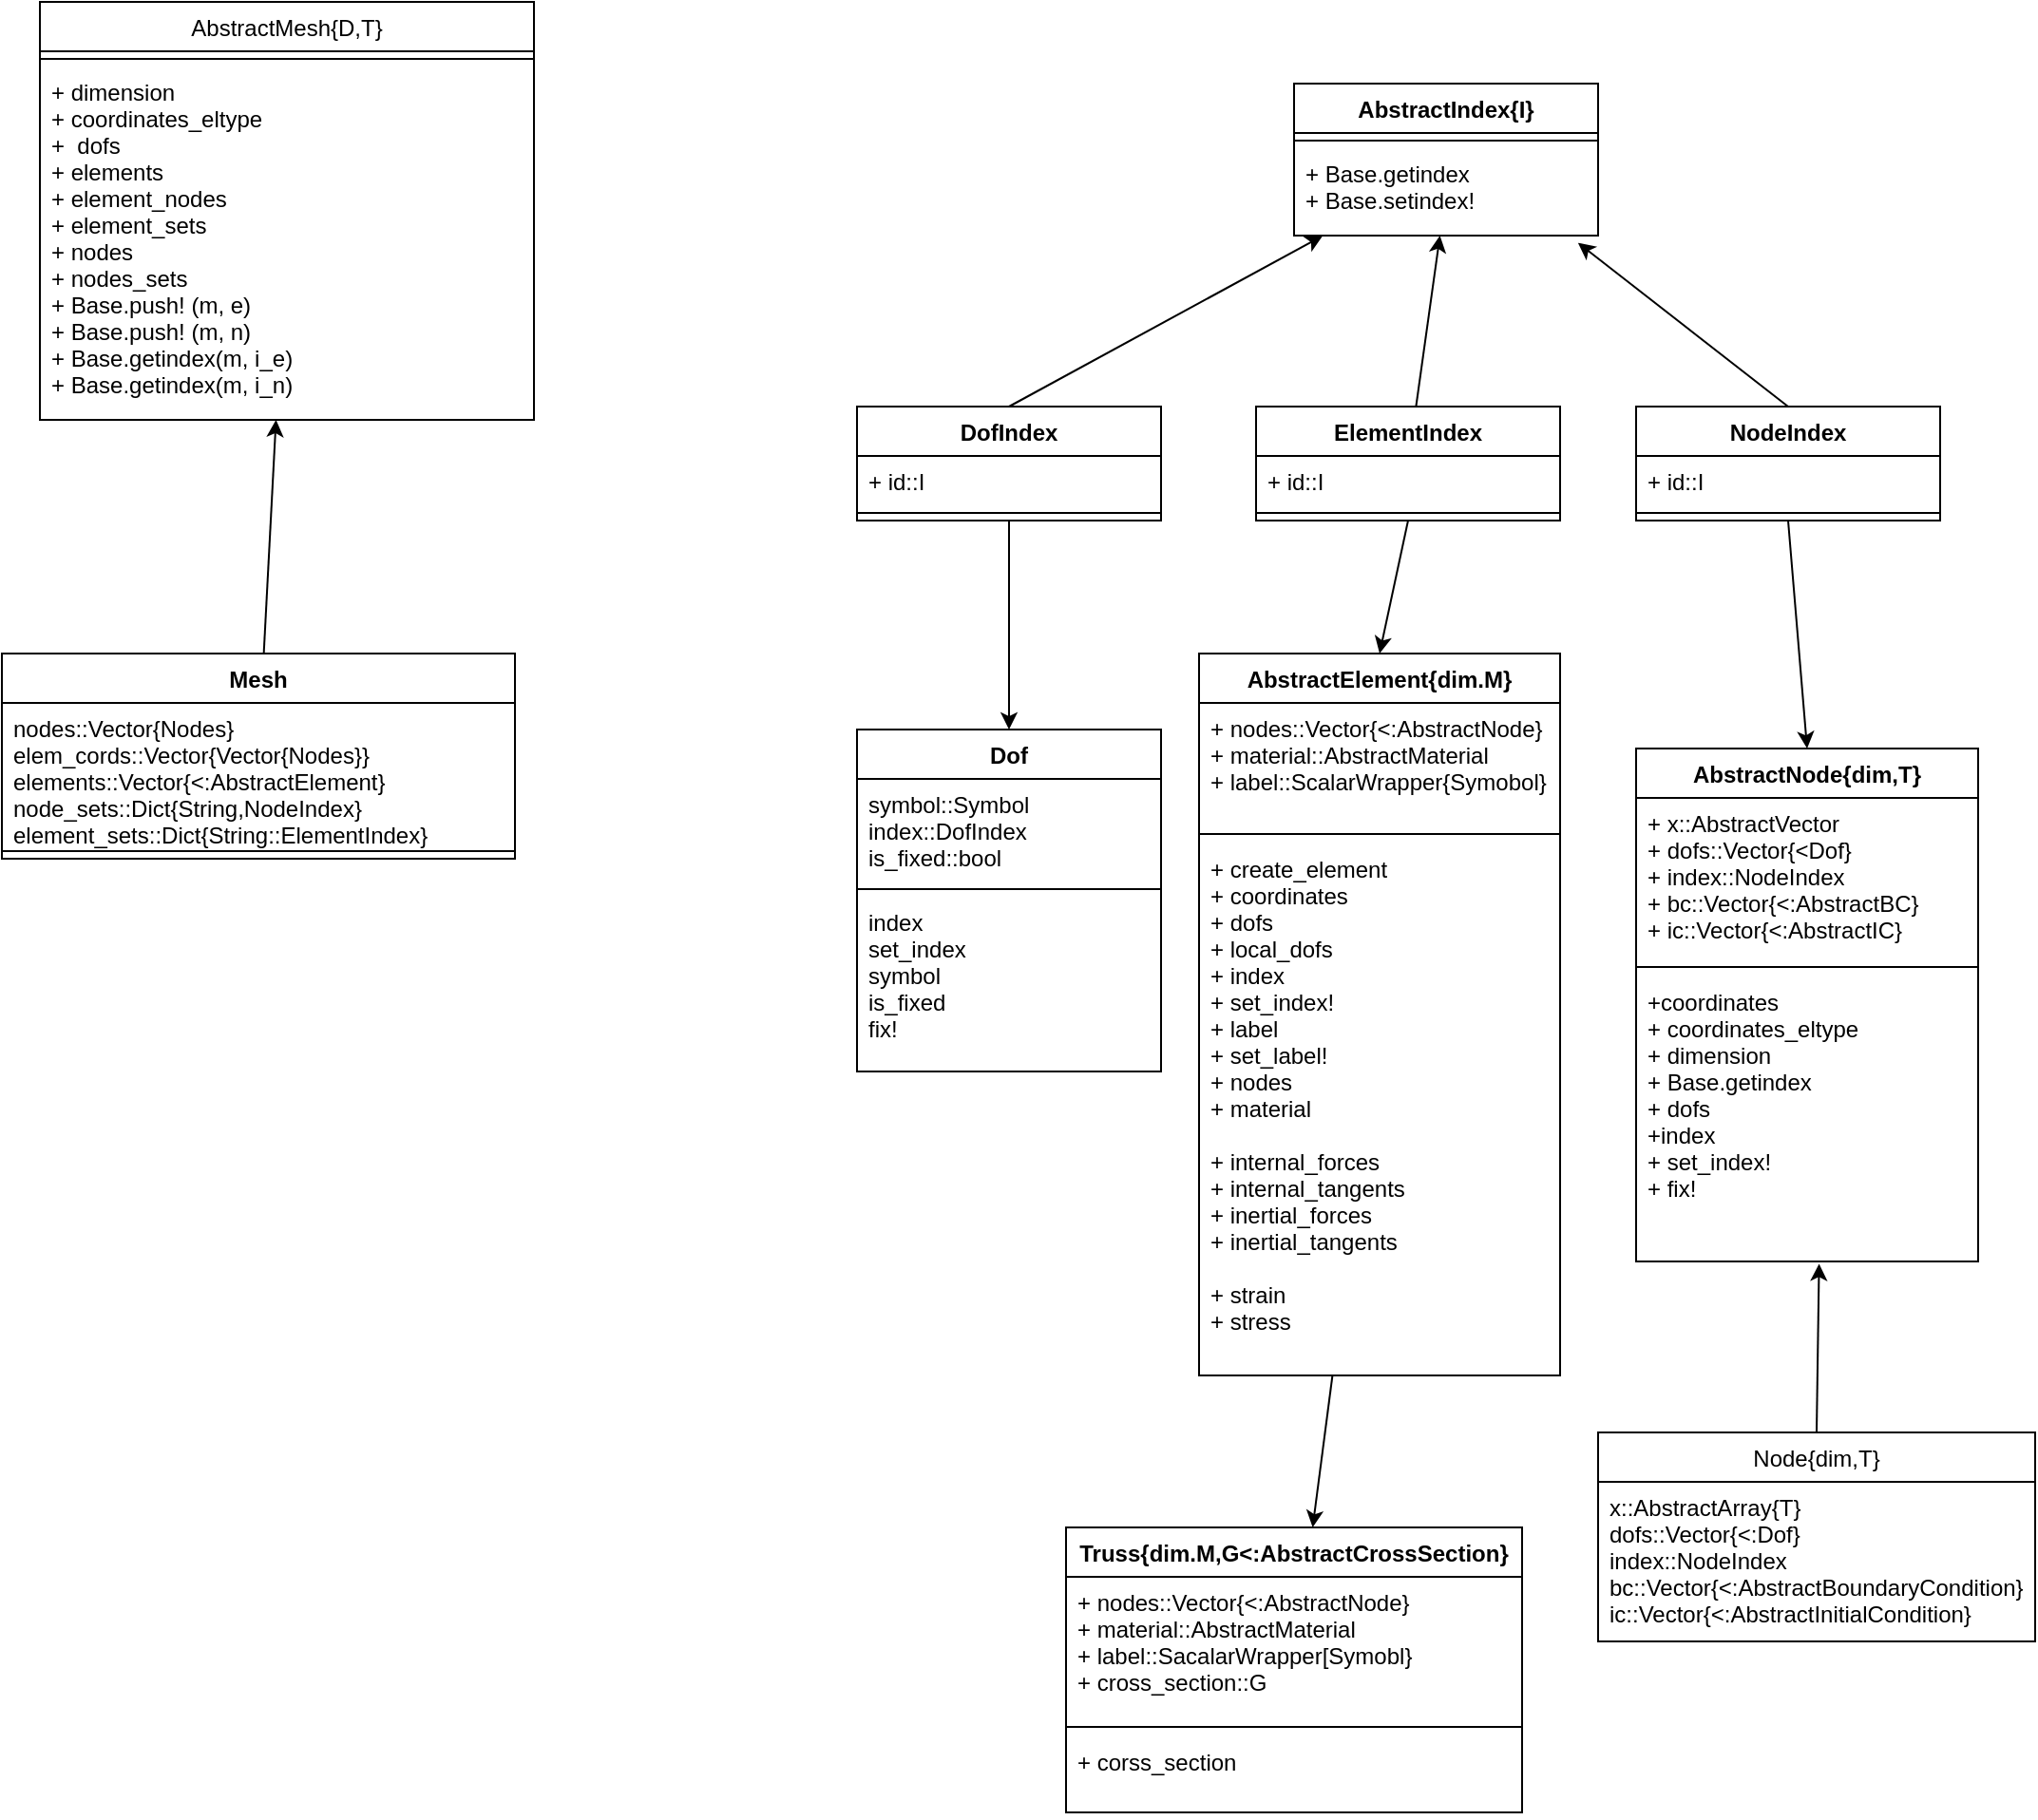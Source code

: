 <mxfile>
    <diagram id="p5oT_w4WisO8LpBpw2j3" name="Page-1">
        <mxGraphModel dx="656" dy="487" grid="1" gridSize="10" guides="1" tooltips="1" connect="1" arrows="1" fold="1" page="1" pageScale="1" pageWidth="850" pageHeight="1100" math="0" shadow="0">
            <root>
                <mxCell id="0"/>
                <mxCell id="1" parent="0"/>
                <mxCell id="16" value="" style="edgeStyle=none;html=1;" parent="1" source="6" target="12" edge="1">
                    <mxGeometry relative="1" as="geometry"/>
                </mxCell>
                <mxCell id="6" value="Mesh" style="swimlane;fontStyle=1;align=center;verticalAlign=top;childLayout=stackLayout;horizontal=1;startSize=26;horizontalStack=0;resizeParent=1;resizeParentMax=0;resizeLast=0;collapsible=1;marginBottom=0;" parent="1" vertex="1">
                    <mxGeometry x="170" y="350" width="270" height="108" as="geometry"/>
                </mxCell>
                <mxCell id="7" value="nodes::Vector{Nodes}&#10;elem_cords::Vector{Vector{Nodes}}&#10;elements::Vector{&lt;:AbstractElement}&#10;node_sets::Dict{String,NodeIndex}&#10;element_sets::Dict{String::ElementIndex}&#10;" style="text;strokeColor=none;fillColor=none;align=left;verticalAlign=top;spacingLeft=4;spacingRight=4;overflow=hidden;rotatable=0;points=[[0,0.5],[1,0.5]];portConstraint=eastwest;" parent="6" vertex="1">
                    <mxGeometry y="26" width="270" height="74" as="geometry"/>
                </mxCell>
                <mxCell id="8" value="" style="line;strokeWidth=1;fillColor=none;align=left;verticalAlign=middle;spacingTop=-1;spacingLeft=3;spacingRight=3;rotatable=0;labelPosition=right;points=[];portConstraint=eastwest;strokeColor=inherit;" parent="6" vertex="1">
                    <mxGeometry y="100" width="270" height="8" as="geometry"/>
                </mxCell>
                <mxCell id="12" value="AbstractMesh{D,T}" style="swimlane;fontStyle=0;align=center;verticalAlign=top;childLayout=stackLayout;horizontal=1;startSize=26;horizontalStack=0;resizeParent=1;resizeParentMax=0;resizeLast=0;collapsible=1;marginBottom=0;" parent="1" vertex="1">
                    <mxGeometry x="190" y="7" width="260" height="220" as="geometry">
                        <mxRectangle x="190" y="7" width="140" height="30" as="alternateBounds"/>
                    </mxGeometry>
                </mxCell>
                <mxCell id="14" value="" style="line;strokeWidth=1;fillColor=none;align=left;verticalAlign=middle;spacingTop=-1;spacingLeft=3;spacingRight=3;rotatable=0;labelPosition=right;points=[];portConstraint=eastwest;strokeColor=inherit;" parent="12" vertex="1">
                    <mxGeometry y="26" width="260" height="8" as="geometry"/>
                </mxCell>
                <mxCell id="15" value="+ dimension&#10;+ coordinates_eltype&#10;+  dofs&#10;+ elements&#10;+ element_nodes&#10;+ element_sets &#10;+ nodes&#10;+ nodes_sets&#10;+ Base.push! (m, e)&#10;+ Base.push! (m, n)&#10;+ Base.getindex(m, i_e)&#10;+ Base.getindex(m, i_n)" style="text;strokeColor=none;fillColor=none;align=left;verticalAlign=top;spacingLeft=4;spacingRight=4;overflow=hidden;rotatable=0;points=[[0,0.5],[1,0.5]];portConstraint=eastwest;" parent="12" vertex="1">
                    <mxGeometry y="34" width="260" height="186" as="geometry"/>
                </mxCell>
                <mxCell id="20" value="AbstractIndex{I}" style="swimlane;fontStyle=1;align=center;verticalAlign=top;childLayout=stackLayout;horizontal=1;startSize=26;horizontalStack=0;resizeParent=1;resizeParentMax=0;resizeLast=0;collapsible=1;marginBottom=0;" parent="1" vertex="1">
                    <mxGeometry x="850" y="50" width="160" height="80" as="geometry"/>
                </mxCell>
                <mxCell id="22" value="" style="line;strokeWidth=1;fillColor=none;align=left;verticalAlign=middle;spacingTop=-1;spacingLeft=3;spacingRight=3;rotatable=0;labelPosition=right;points=[];portConstraint=eastwest;strokeColor=inherit;" parent="20" vertex="1">
                    <mxGeometry y="26" width="160" height="8" as="geometry"/>
                </mxCell>
                <mxCell id="23" value="+ Base.getindex&#10;+ Base.setindex!" style="text;strokeColor=none;fillColor=none;align=left;verticalAlign=top;spacingLeft=4;spacingRight=4;overflow=hidden;rotatable=0;points=[[0,0.5],[1,0.5]];portConstraint=eastwest;" parent="20" vertex="1">
                    <mxGeometry y="34" width="160" height="46" as="geometry"/>
                </mxCell>
                <mxCell id="48" style="edgeStyle=none;html=1;exitX=0.5;exitY=1;exitDx=0;exitDy=0;entryX=0.5;entryY=0;entryDx=0;entryDy=0;" parent="1" source="27" target="43" edge="1">
                    <mxGeometry relative="1" as="geometry"/>
                </mxCell>
                <mxCell id="27" value="DofIndex" style="swimlane;fontStyle=1;align=center;verticalAlign=top;childLayout=stackLayout;horizontal=1;startSize=26;horizontalStack=0;resizeParent=1;resizeParentMax=0;resizeLast=0;collapsible=1;marginBottom=0;" parent="1" vertex="1">
                    <mxGeometry x="620" y="220" width="160" height="60" as="geometry"/>
                </mxCell>
                <mxCell id="28" value="+ id::I" style="text;strokeColor=none;fillColor=none;align=left;verticalAlign=top;spacingLeft=4;spacingRight=4;overflow=hidden;rotatable=0;points=[[0,0.5],[1,0.5]];portConstraint=eastwest;" parent="27" vertex="1">
                    <mxGeometry y="26" width="160" height="26" as="geometry"/>
                </mxCell>
                <mxCell id="29" value="" style="line;strokeWidth=1;fillColor=none;align=left;verticalAlign=middle;spacingTop=-1;spacingLeft=3;spacingRight=3;rotatable=0;labelPosition=right;points=[];portConstraint=eastwest;strokeColor=inherit;" parent="27" vertex="1">
                    <mxGeometry y="52" width="160" height="8" as="geometry"/>
                </mxCell>
                <mxCell id="38" value="" style="edgeStyle=none;html=1;" parent="1" source="31" target="23" edge="1">
                    <mxGeometry relative="1" as="geometry"/>
                </mxCell>
                <mxCell id="67" style="edgeStyle=none;html=1;exitX=0.5;exitY=1;exitDx=0;exitDy=0;entryX=0.5;entryY=0;entryDx=0;entryDy=0;" parent="1" source="31" target="63" edge="1">
                    <mxGeometry relative="1" as="geometry"/>
                </mxCell>
                <mxCell id="31" value="ElementIndex" style="swimlane;fontStyle=1;align=center;verticalAlign=top;childLayout=stackLayout;horizontal=1;startSize=26;horizontalStack=0;resizeParent=1;resizeParentMax=0;resizeLast=0;collapsible=1;marginBottom=0;" parent="1" vertex="1">
                    <mxGeometry x="830" y="220" width="160" height="60" as="geometry"/>
                </mxCell>
                <mxCell id="32" value="+ id::I" style="text;strokeColor=none;fillColor=none;align=left;verticalAlign=top;spacingLeft=4;spacingRight=4;overflow=hidden;rotatable=0;points=[[0,0.5],[1,0.5]];portConstraint=eastwest;" parent="31" vertex="1">
                    <mxGeometry y="26" width="160" height="26" as="geometry"/>
                </mxCell>
                <mxCell id="33" value="" style="line;strokeWidth=1;fillColor=none;align=left;verticalAlign=middle;spacingTop=-1;spacingLeft=3;spacingRight=3;rotatable=0;labelPosition=right;points=[];portConstraint=eastwest;strokeColor=inherit;" parent="31" vertex="1">
                    <mxGeometry y="52" width="160" height="8" as="geometry"/>
                </mxCell>
                <mxCell id="34" value="NodeIndex" style="swimlane;fontStyle=1;align=center;verticalAlign=top;childLayout=stackLayout;horizontal=1;startSize=26;horizontalStack=0;resizeParent=1;resizeParentMax=0;resizeLast=0;collapsible=1;marginBottom=0;" parent="1" vertex="1">
                    <mxGeometry x="1030" y="220" width="160" height="60" as="geometry"/>
                </mxCell>
                <mxCell id="35" value="+ id::I" style="text;strokeColor=none;fillColor=none;align=left;verticalAlign=top;spacingLeft=4;spacingRight=4;overflow=hidden;rotatable=0;points=[[0,0.5],[1,0.5]];portConstraint=eastwest;" parent="34" vertex="1">
                    <mxGeometry y="26" width="160" height="26" as="geometry"/>
                </mxCell>
                <mxCell id="36" value="" style="line;strokeWidth=1;fillColor=none;align=left;verticalAlign=middle;spacingTop=-1;spacingLeft=3;spacingRight=3;rotatable=0;labelPosition=right;points=[];portConstraint=eastwest;strokeColor=inherit;" parent="34" vertex="1">
                    <mxGeometry y="52" width="160" height="8" as="geometry"/>
                </mxCell>
                <mxCell id="41" value="" style="endArrow=classic;html=1;exitX=0.5;exitY=0;exitDx=0;exitDy=0;entryX=0.934;entryY=1.083;entryDx=0;entryDy=0;entryPerimeter=0;" parent="1" source="34" target="23" edge="1">
                    <mxGeometry width="50" height="50" relative="1" as="geometry">
                        <mxPoint x="1100" y="160" as="sourcePoint"/>
                        <mxPoint x="1150" y="110" as="targetPoint"/>
                    </mxGeometry>
                </mxCell>
                <mxCell id="42" value="" style="endArrow=classic;html=1;exitX=0.5;exitY=0;exitDx=0;exitDy=0;entryX=0.094;entryY=1.003;entryDx=0;entryDy=0;entryPerimeter=0;" parent="1" source="27" target="23" edge="1">
                    <mxGeometry width="50" height="50" relative="1" as="geometry">
                        <mxPoint x="820.56" y="190.09" as="sourcePoint"/>
                        <mxPoint x="710" y="103.908" as="targetPoint"/>
                    </mxGeometry>
                </mxCell>
                <mxCell id="43" value="Dof" style="swimlane;fontStyle=1;align=center;verticalAlign=top;childLayout=stackLayout;horizontal=1;startSize=26;horizontalStack=0;resizeParent=1;resizeParentMax=0;resizeLast=0;collapsible=1;marginBottom=0;" parent="1" vertex="1">
                    <mxGeometry x="620" y="390" width="160" height="180" as="geometry"/>
                </mxCell>
                <mxCell id="44" value="symbol::Symbol&#10;index::DofIndex&#10;is_fixed::bool" style="text;strokeColor=none;fillColor=none;align=left;verticalAlign=top;spacingLeft=4;spacingRight=4;overflow=hidden;rotatable=0;points=[[0,0.5],[1,0.5]];portConstraint=eastwest;" parent="43" vertex="1">
                    <mxGeometry y="26" width="160" height="54" as="geometry"/>
                </mxCell>
                <mxCell id="45" value="" style="line;strokeWidth=1;fillColor=none;align=left;verticalAlign=middle;spacingTop=-1;spacingLeft=3;spacingRight=3;rotatable=0;labelPosition=right;points=[];portConstraint=eastwest;strokeColor=inherit;" parent="43" vertex="1">
                    <mxGeometry y="80" width="160" height="8" as="geometry"/>
                </mxCell>
                <mxCell id="46" value="index&#10;set_index&#10;symbol&#10;is_fixed&#10;fix!" style="text;strokeColor=none;fillColor=none;align=left;verticalAlign=top;spacingLeft=4;spacingRight=4;overflow=hidden;rotatable=0;points=[[0,0.5],[1,0.5]];portConstraint=eastwest;" parent="43" vertex="1">
                    <mxGeometry y="88" width="160" height="92" as="geometry"/>
                </mxCell>
                <mxCell id="49" value="AbstractNode{dim,T}" style="swimlane;fontStyle=1;align=center;verticalAlign=top;childLayout=stackLayout;horizontal=1;startSize=26;horizontalStack=0;resizeParent=1;resizeParentMax=0;resizeLast=0;collapsible=1;marginBottom=0;" parent="1" vertex="1">
                    <mxGeometry x="1030" y="400" width="180" height="270" as="geometry"/>
                </mxCell>
                <mxCell id="50" value="+ x::AbstractVector&#10;+ dofs::Vector{&lt;Dof}&#10;+ index::NodeIndex&#10;+ bc::Vector{&lt;:AbstractBC}&#10;+ ic::Vector{&lt;:AbstractIC}" style="text;strokeColor=none;fillColor=none;align=left;verticalAlign=top;spacingLeft=4;spacingRight=4;overflow=hidden;rotatable=0;points=[[0,0.5],[1,0.5]];portConstraint=eastwest;" parent="49" vertex="1">
                    <mxGeometry y="26" width="180" height="84" as="geometry"/>
                </mxCell>
                <mxCell id="51" value="" style="line;strokeWidth=1;fillColor=none;align=left;verticalAlign=middle;spacingTop=-1;spacingLeft=3;spacingRight=3;rotatable=0;labelPosition=right;points=[];portConstraint=eastwest;strokeColor=inherit;" parent="49" vertex="1">
                    <mxGeometry y="110" width="180" height="10" as="geometry"/>
                </mxCell>
                <mxCell id="52" value="+coordinates&#10;+ coordinates_eltype&#10;+ dimension&#10;+ Base.getindex&#10;+ dofs&#10;+index&#10;+ set_index!&#10;+ fix!" style="text;strokeColor=none;fillColor=none;align=left;verticalAlign=top;spacingLeft=4;spacingRight=4;overflow=hidden;rotatable=0;points=[[0,0.5],[1,0.5]];portConstraint=eastwest;" parent="49" vertex="1">
                    <mxGeometry y="120" width="180" height="150" as="geometry"/>
                </mxCell>
                <mxCell id="57" value="Node{dim,T}" style="swimlane;fontStyle=0;childLayout=stackLayout;horizontal=1;startSize=26;fillColor=none;horizontalStack=0;resizeParent=1;resizeParentMax=0;resizeLast=0;collapsible=1;marginBottom=0;" parent="1" vertex="1">
                    <mxGeometry x="1010" y="760" width="230" height="110" as="geometry"/>
                </mxCell>
                <mxCell id="58" value="    x::AbstractArray{T}&#10;    dofs::Vector{&lt;:Dof}&#10;    index::NodeIndex&#10;    bc::Vector{&lt;:AbstractBoundaryCondition}&#10;    ic::Vector{&lt;:AbstractInitialCondition}&#10;" style="text;strokeColor=none;fillColor=none;align=left;verticalAlign=top;spacingLeft=4;spacingRight=4;overflow=hidden;rotatable=0;points=[[0,0.5],[1,0.5]];portConstraint=eastwest;" parent="57" vertex="1">
                    <mxGeometry y="26" width="230" height="84" as="geometry"/>
                </mxCell>
                <mxCell id="61" value="" style="endArrow=classic;html=1;exitX=0.5;exitY=0;exitDx=0;exitDy=0;entryX=0.535;entryY=1.008;entryDx=0;entryDy=0;entryPerimeter=0;" parent="1" source="57" target="52" edge="1">
                    <mxGeometry width="50" height="50" relative="1" as="geometry">
                        <mxPoint x="980" y="840" as="sourcePoint"/>
                        <mxPoint x="1030" y="790" as="targetPoint"/>
                    </mxGeometry>
                </mxCell>
                <mxCell id="62" style="edgeStyle=none;html=1;exitX=0.5;exitY=1;exitDx=0;exitDy=0;entryX=0.5;entryY=0;entryDx=0;entryDy=0;" parent="1" source="34" target="49" edge="1">
                    <mxGeometry relative="1" as="geometry">
                        <mxPoint x="1124.17" y="280" as="sourcePoint"/>
                        <mxPoint x="1124.17" y="390" as="targetPoint"/>
                    </mxGeometry>
                </mxCell>
                <mxCell id="72" value="" style="edgeStyle=none;html=1;" parent="1" source="63" target="68" edge="1">
                    <mxGeometry relative="1" as="geometry"/>
                </mxCell>
                <mxCell id="63" value="AbstractElement{dim.M}" style="swimlane;fontStyle=1;align=center;verticalAlign=top;childLayout=stackLayout;horizontal=1;startSize=26;horizontalStack=0;resizeParent=1;resizeParentMax=0;resizeLast=0;collapsible=1;marginBottom=0;" parent="1" vertex="1">
                    <mxGeometry x="800" y="350" width="190" height="380" as="geometry"/>
                </mxCell>
                <mxCell id="64" value="+ nodes::Vector{&lt;:AbstractNode}&#10;+ material::AbstractMaterial&#10;+ label::ScalarWrapper{Symobol}" style="text;strokeColor=none;fillColor=none;align=left;verticalAlign=top;spacingLeft=4;spacingRight=4;overflow=hidden;rotatable=0;points=[[0,0.5],[1,0.5]];portConstraint=eastwest;" parent="63" vertex="1">
                    <mxGeometry y="26" width="190" height="64" as="geometry"/>
                </mxCell>
                <mxCell id="65" value="" style="line;strokeWidth=1;fillColor=none;align=left;verticalAlign=middle;spacingTop=-1;spacingLeft=3;spacingRight=3;rotatable=0;labelPosition=right;points=[];portConstraint=eastwest;strokeColor=inherit;" parent="63" vertex="1">
                    <mxGeometry y="90" width="190" height="10" as="geometry"/>
                </mxCell>
                <mxCell id="66" value="+ create_element&#10;+ coordinates&#10;+ dofs&#10;+ local_dofs&#10;+ index&#10;+ set_index!&#10;+ label&#10;+ set_label!&#10;+ nodes&#10;+ material&#10;&#10;+ internal_forces&#10;+ internal_tangents&#10;+ inertial_forces&#10;+ inertial_tangents&#10;&#10;+ strain&#10;+ stress&#10;" style="text;strokeColor=none;fillColor=none;align=left;verticalAlign=top;spacingLeft=4;spacingRight=4;overflow=hidden;rotatable=0;points=[[0,0.5],[1,0.5]];portConstraint=eastwest;fontStyle=0" parent="63" vertex="1">
                    <mxGeometry y="100" width="190" height="280" as="geometry"/>
                </mxCell>
                <mxCell id="68" value="Truss{dim.M,G&lt;:AbstractCrossSection}" style="swimlane;fontStyle=1;align=center;verticalAlign=top;childLayout=stackLayout;horizontal=1;startSize=26;horizontalStack=0;resizeParent=1;resizeParentMax=0;resizeLast=0;collapsible=1;marginBottom=0;" parent="1" vertex="1">
                    <mxGeometry x="730" y="810" width="240" height="150" as="geometry"/>
                </mxCell>
                <mxCell id="69" value="+ nodes::Vector{&lt;:AbstractNode}&#10;+ material::AbstractMaterial&#10;+ label::SacalarWrapper[Symobl}&#10;+ cross_section::G" style="text;strokeColor=none;fillColor=none;align=left;verticalAlign=top;spacingLeft=4;spacingRight=4;overflow=hidden;rotatable=0;points=[[0,0.5],[1,0.5]];portConstraint=eastwest;" parent="68" vertex="1">
                    <mxGeometry y="26" width="240" height="74" as="geometry"/>
                </mxCell>
                <mxCell id="70" value="" style="line;strokeWidth=1;fillColor=none;align=left;verticalAlign=middle;spacingTop=-1;spacingLeft=3;spacingRight=3;rotatable=0;labelPosition=right;points=[];portConstraint=eastwest;strokeColor=inherit;" parent="68" vertex="1">
                    <mxGeometry y="100" width="240" height="10" as="geometry"/>
                </mxCell>
                <mxCell id="71" value="+ corss_section" style="text;strokeColor=none;fillColor=none;align=left;verticalAlign=top;spacingLeft=4;spacingRight=4;overflow=hidden;rotatable=0;points=[[0,0.5],[1,0.5]];portConstraint=eastwest;fontStyle=0" parent="68" vertex="1">
                    <mxGeometry y="110" width="240" height="40" as="geometry"/>
                </mxCell>
            </root>
        </mxGraphModel>
    </diagram>
</mxfile>